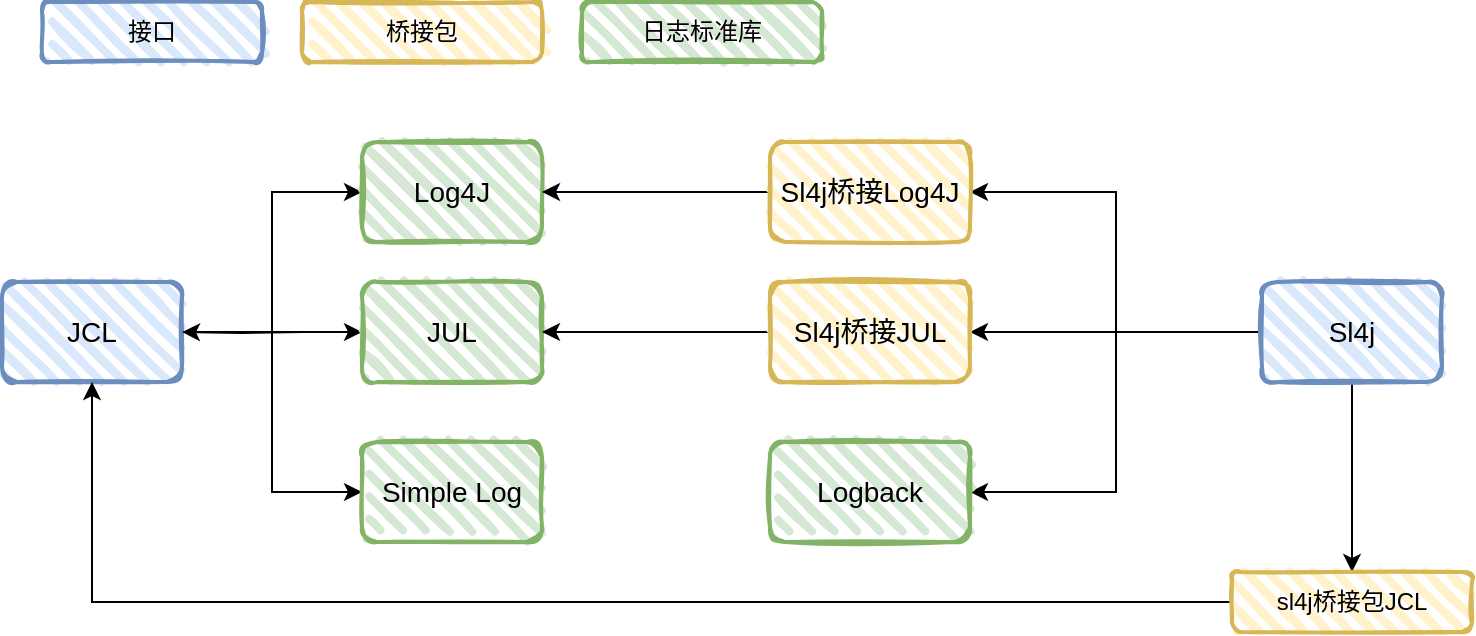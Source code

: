 <mxfile version="14.8.6" type="github">
  <diagram id="BYYno-JaMnYyA7W0cNma" name="Page-1">
    <mxGraphModel dx="1502" dy="603" grid="1" gridSize="10" guides="1" tooltips="1" connect="1" arrows="1" fold="1" page="1" pageScale="1" pageWidth="827" pageHeight="1169" math="0" shadow="0">
      <root>
        <mxCell id="0" />
        <mxCell id="1" parent="0" />
        <mxCell id="2O9lWl0sQp2YSCBKTiPs-4" value="接口" style="rounded=1;whiteSpace=wrap;html=1;strokeWidth=2;fillWeight=4;hachureGap=8;hachureAngle=45;fillColor=#dae8fc;sketch=1;strokeColor=#6c8ebf;" parent="1" vertex="1">
          <mxGeometry x="60" y="60" width="110" height="30" as="geometry" />
        </mxCell>
        <mxCell id="2O9lWl0sQp2YSCBKTiPs-5" value="桥接包" style="rounded=1;whiteSpace=wrap;html=1;strokeWidth=2;fillWeight=4;hachureGap=8;hachureAngle=45;fillColor=#fff2cc;sketch=1;strokeColor=#d6b656;" parent="1" vertex="1">
          <mxGeometry x="190" y="60" width="120" height="30" as="geometry" />
        </mxCell>
        <mxCell id="2O9lWl0sQp2YSCBKTiPs-6" value="日志标准库" style="rounded=1;whiteSpace=wrap;html=1;strokeWidth=2;fillWeight=4;hachureGap=8;hachureAngle=45;fillColor=#d5e8d4;sketch=1;strokeColor=#82b366;" parent="1" vertex="1">
          <mxGeometry x="330" y="60" width="120" height="30" as="geometry" />
        </mxCell>
        <mxCell id="2O9lWl0sQp2YSCBKTiPs-8" style="edgeStyle=orthogonalEdgeStyle;rounded=0;orthogonalLoop=1;jettySize=auto;html=1;" parent="1" source="2O9lWl0sQp2YSCBKTiPs-7" edge="1">
          <mxGeometry relative="1" as="geometry">
            <mxPoint x="220" y="225" as="targetPoint" />
          </mxGeometry>
        </mxCell>
        <mxCell id="2O9lWl0sQp2YSCBKTiPs-12" style="edgeStyle=orthogonalEdgeStyle;rounded=0;orthogonalLoop=1;jettySize=auto;html=1;entryX=0;entryY=0.5;entryDx=0;entryDy=0;" parent="1" source="2O9lWl0sQp2YSCBKTiPs-7" target="2O9lWl0sQp2YSCBKTiPs-10" edge="1">
          <mxGeometry relative="1" as="geometry">
            <Array as="points">
              <mxPoint x="175" y="225" />
              <mxPoint x="175" y="155" />
            </Array>
          </mxGeometry>
        </mxCell>
        <mxCell id="2O9lWl0sQp2YSCBKTiPs-14" style="edgeStyle=orthogonalEdgeStyle;rounded=0;orthogonalLoop=1;jettySize=auto;html=1;entryX=0;entryY=0.5;entryDx=0;entryDy=0;" parent="1" source="2O9lWl0sQp2YSCBKTiPs-7" target="2O9lWl0sQp2YSCBKTiPs-11" edge="1">
          <mxGeometry relative="1" as="geometry" />
        </mxCell>
        <mxCell id="2O9lWl0sQp2YSCBKTiPs-7" value="&lt;font style=&quot;font-size: 14px&quot;&gt;JCL&lt;/font&gt;" style="rounded=1;whiteSpace=wrap;html=1;strokeWidth=2;fillWeight=4;hachureGap=8;hachureAngle=45;fillColor=#dae8fc;sketch=1;strokeColor=#6c8ebf;" parent="1" vertex="1">
          <mxGeometry x="40" y="200" width="90" height="50" as="geometry" />
        </mxCell>
        <mxCell id="_crLHbXTW8OPMf0oXl-M-5" value="" style="edgeStyle=orthogonalEdgeStyle;rounded=0;orthogonalLoop=1;jettySize=auto;html=1;" parent="1" target="2O9lWl0sQp2YSCBKTiPs-7" edge="1">
          <mxGeometry relative="1" as="geometry">
            <mxPoint x="190" y="225" as="sourcePoint" />
          </mxGeometry>
        </mxCell>
        <mxCell id="2O9lWl0sQp2YSCBKTiPs-9" value="&lt;font style=&quot;font-size: 14px&quot;&gt;JUL&lt;/font&gt;" style="rounded=1;whiteSpace=wrap;html=1;strokeWidth=2;fillWeight=4;hachureGap=8;hachureAngle=45;fillColor=#d5e8d4;sketch=1;strokeColor=#82b366;" parent="1" vertex="1">
          <mxGeometry x="220" y="200" width="90" height="50" as="geometry" />
        </mxCell>
        <mxCell id="2O9lWl0sQp2YSCBKTiPs-10" value="&lt;font style=&quot;font-size: 14px&quot;&gt;Log4J&lt;/font&gt;" style="rounded=1;whiteSpace=wrap;html=1;strokeWidth=2;fillWeight=4;hachureGap=8;hachureAngle=45;fillColor=#d5e8d4;sketch=1;strokeColor=#82b366;" parent="1" vertex="1">
          <mxGeometry x="220" y="130" width="90" height="50" as="geometry" />
        </mxCell>
        <mxCell id="2O9lWl0sQp2YSCBKTiPs-11" value="&lt;font style=&quot;font-size: 14px&quot;&gt;Simple Log&lt;/font&gt;" style="rounded=1;whiteSpace=wrap;html=1;strokeWidth=2;fillWeight=4;hachureGap=8;hachureAngle=45;fillColor=#d5e8d4;sketch=1;strokeColor=#82b366;" parent="1" vertex="1">
          <mxGeometry x="220" y="280" width="90" height="50" as="geometry" />
        </mxCell>
        <mxCell id="2O9lWl0sQp2YSCBKTiPs-16" style="edgeStyle=orthogonalEdgeStyle;rounded=0;orthogonalLoop=1;jettySize=auto;html=1;entryX=1;entryY=0.5;entryDx=0;entryDy=0;" parent="1" source="2O9lWl0sQp2YSCBKTiPs-15" target="2O9lWl0sQp2YSCBKTiPs-18" edge="1">
          <mxGeometry relative="1" as="geometry">
            <mxPoint x="550" y="225" as="targetPoint" />
            <Array as="points" />
          </mxGeometry>
        </mxCell>
        <mxCell id="2O9lWl0sQp2YSCBKTiPs-20" style="edgeStyle=orthogonalEdgeStyle;rounded=0;orthogonalLoop=1;jettySize=auto;html=1;entryX=1;entryY=0.5;entryDx=0;entryDy=0;" parent="1" source="2O9lWl0sQp2YSCBKTiPs-15" target="2O9lWl0sQp2YSCBKTiPs-19" edge="1">
          <mxGeometry relative="1" as="geometry" />
        </mxCell>
        <mxCell id="2O9lWl0sQp2YSCBKTiPs-22" style="edgeStyle=orthogonalEdgeStyle;rounded=0;orthogonalLoop=1;jettySize=auto;html=1;entryX=1;entryY=0.5;entryDx=0;entryDy=0;" parent="1" source="2O9lWl0sQp2YSCBKTiPs-15" target="2O9lWl0sQp2YSCBKTiPs-21" edge="1">
          <mxGeometry relative="1" as="geometry" />
        </mxCell>
        <mxCell id="_crLHbXTW8OPMf0oXl-M-2" style="edgeStyle=orthogonalEdgeStyle;rounded=0;orthogonalLoop=1;jettySize=auto;html=1;entryX=0.5;entryY=0;entryDx=0;entryDy=0;" parent="1" source="2O9lWl0sQp2YSCBKTiPs-15" target="2O9lWl0sQp2YSCBKTiPs-26" edge="1">
          <mxGeometry relative="1" as="geometry" />
        </mxCell>
        <mxCell id="2O9lWl0sQp2YSCBKTiPs-15" value="&lt;font style=&quot;font-size: 14px&quot;&gt;Sl4j&lt;/font&gt;" style="rounded=1;whiteSpace=wrap;html=1;strokeWidth=2;fillWeight=4;hachureGap=8;hachureAngle=45;fillColor=#dae8fc;sketch=1;strokeColor=#6c8ebf;" parent="1" vertex="1">
          <mxGeometry x="670" y="200" width="90" height="50" as="geometry" />
        </mxCell>
        <mxCell id="2O9lWl0sQp2YSCBKTiPs-23" style="edgeStyle=orthogonalEdgeStyle;rounded=0;orthogonalLoop=1;jettySize=auto;html=1;entryX=1;entryY=0.5;entryDx=0;entryDy=0;" parent="1" source="2O9lWl0sQp2YSCBKTiPs-18" target="2O9lWl0sQp2YSCBKTiPs-10" edge="1">
          <mxGeometry relative="1" as="geometry" />
        </mxCell>
        <mxCell id="2O9lWl0sQp2YSCBKTiPs-18" value="&lt;font style=&quot;font-size: 14px&quot;&gt;Sl4j桥接Log4J&lt;/font&gt;" style="rounded=1;whiteSpace=wrap;html=1;strokeWidth=2;fillWeight=4;hachureGap=8;hachureAngle=45;fillColor=#fff2cc;sketch=1;strokeColor=#d6b656;" parent="1" vertex="1">
          <mxGeometry x="424" y="130" width="100" height="50" as="geometry" />
        </mxCell>
        <mxCell id="2O9lWl0sQp2YSCBKTiPs-24" style="edgeStyle=orthogonalEdgeStyle;rounded=0;orthogonalLoop=1;jettySize=auto;html=1;entryX=1;entryY=0.5;entryDx=0;entryDy=0;" parent="1" source="2O9lWl0sQp2YSCBKTiPs-19" target="2O9lWl0sQp2YSCBKTiPs-9" edge="1">
          <mxGeometry relative="1" as="geometry" />
        </mxCell>
        <mxCell id="2O9lWl0sQp2YSCBKTiPs-19" value="&lt;font style=&quot;font-size: 14px&quot;&gt;Sl4j桥接JUL&lt;/font&gt;" style="rounded=1;whiteSpace=wrap;html=1;strokeWidth=2;fillWeight=4;hachureGap=8;hachureAngle=45;fillColor=#fff2cc;sketch=1;strokeColor=#d6b656;" parent="1" vertex="1">
          <mxGeometry x="424" y="200" width="100" height="50" as="geometry" />
        </mxCell>
        <mxCell id="2O9lWl0sQp2YSCBKTiPs-21" value="&lt;font style=&quot;font-size: 14px&quot;&gt;Logback&lt;/font&gt;" style="rounded=1;whiteSpace=wrap;html=1;strokeWidth=2;fillWeight=4;hachureGap=8;hachureAngle=45;fillColor=#d5e8d4;sketch=1;strokeColor=#82b366;" parent="1" vertex="1">
          <mxGeometry x="424" y="280" width="100" height="50" as="geometry" />
        </mxCell>
        <mxCell id="_crLHbXTW8OPMf0oXl-M-3" style="edgeStyle=orthogonalEdgeStyle;rounded=0;orthogonalLoop=1;jettySize=auto;html=1;entryX=0.5;entryY=1;entryDx=0;entryDy=0;" parent="1" source="2O9lWl0sQp2YSCBKTiPs-26" target="2O9lWl0sQp2YSCBKTiPs-7" edge="1">
          <mxGeometry relative="1" as="geometry" />
        </mxCell>
        <mxCell id="2O9lWl0sQp2YSCBKTiPs-26" value="sl4j桥接包JCL" style="rounded=1;whiteSpace=wrap;html=1;strokeWidth=2;fillWeight=4;hachureGap=8;hachureAngle=45;fillColor=#fff2cc;sketch=1;strokeColor=#d6b656;" parent="1" vertex="1">
          <mxGeometry x="655" y="345" width="120" height="30" as="geometry" />
        </mxCell>
      </root>
    </mxGraphModel>
  </diagram>
</mxfile>
